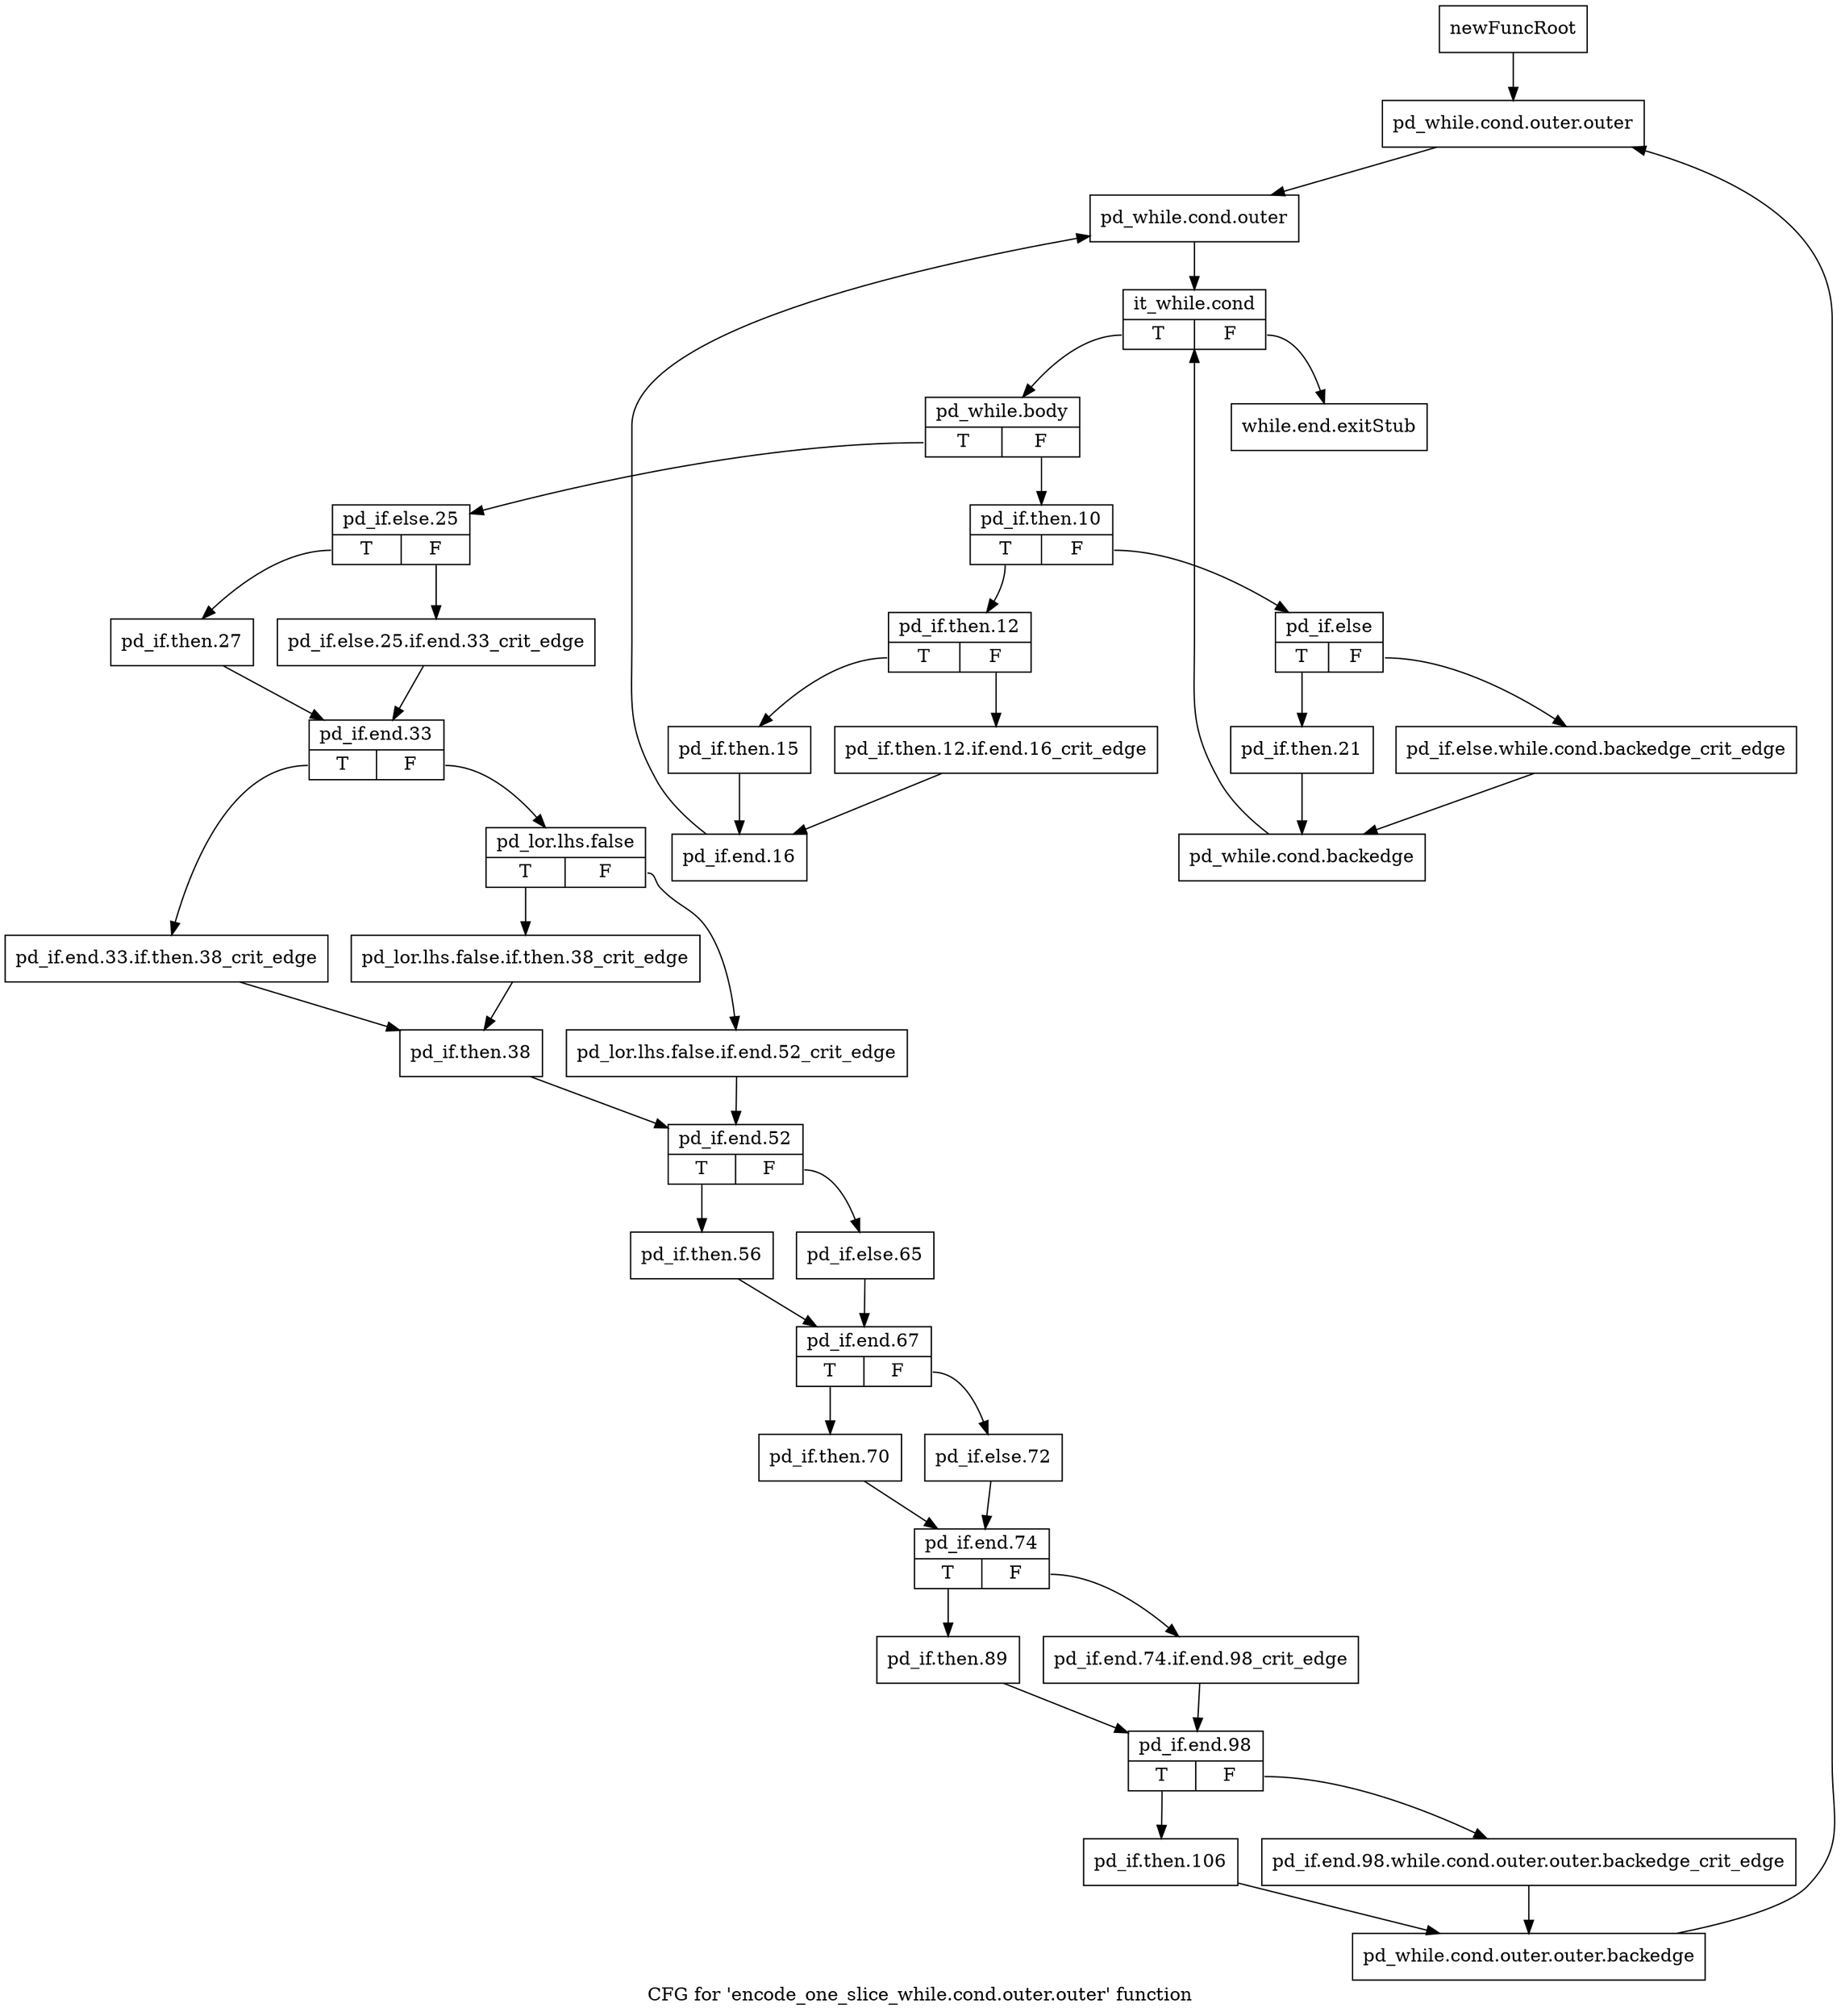 digraph "CFG for 'encode_one_slice_while.cond.outer.outer' function" {
	label="CFG for 'encode_one_slice_while.cond.outer.outer' function";

	Node0x2eb3220 [shape=record,label="{newFuncRoot}"];
	Node0x2eb3220 -> Node0x2eb32c0;
	Node0x2eb3270 [shape=record,label="{while.end.exitStub}"];
	Node0x2eb32c0 [shape=record,label="{pd_while.cond.outer.outer}"];
	Node0x2eb32c0 -> Node0x2eb3310;
	Node0x2eb3310 [shape=record,label="{pd_while.cond.outer}"];
	Node0x2eb3310 -> Node0x2eb3360;
	Node0x2eb3360 [shape=record,label="{it_while.cond|{<s0>T|<s1>F}}"];
	Node0x2eb3360:s0 -> Node0x2eb33b0;
	Node0x2eb3360:s1 -> Node0x2eb3270;
	Node0x2eb33b0 [shape=record,label="{pd_while.body|{<s0>T|<s1>F}}"];
	Node0x2eb33b0:s0 -> Node0x2eb36d0;
	Node0x2eb33b0:s1 -> Node0x2eb3400;
	Node0x2eb3400 [shape=record,label="{pd_if.then.10|{<s0>T|<s1>F}}"];
	Node0x2eb3400:s0 -> Node0x2eb3590;
	Node0x2eb3400:s1 -> Node0x2eb3450;
	Node0x2eb3450 [shape=record,label="{pd_if.else|{<s0>T|<s1>F}}"];
	Node0x2eb3450:s0 -> Node0x2eb34f0;
	Node0x2eb3450:s1 -> Node0x2eb34a0;
	Node0x2eb34a0 [shape=record,label="{pd_if.else.while.cond.backedge_crit_edge}"];
	Node0x2eb34a0 -> Node0x2eb3540;
	Node0x2eb34f0 [shape=record,label="{pd_if.then.21}"];
	Node0x2eb34f0 -> Node0x2eb3540;
	Node0x2eb3540 [shape=record,label="{pd_while.cond.backedge}"];
	Node0x2eb3540 -> Node0x2eb3360;
	Node0x2eb3590 [shape=record,label="{pd_if.then.12|{<s0>T|<s1>F}}"];
	Node0x2eb3590:s0 -> Node0x2eb3630;
	Node0x2eb3590:s1 -> Node0x2eb35e0;
	Node0x2eb35e0 [shape=record,label="{pd_if.then.12.if.end.16_crit_edge}"];
	Node0x2eb35e0 -> Node0x2eb3680;
	Node0x2eb3630 [shape=record,label="{pd_if.then.15}"];
	Node0x2eb3630 -> Node0x2eb3680;
	Node0x2eb3680 [shape=record,label="{pd_if.end.16}"];
	Node0x2eb3680 -> Node0x2eb3310;
	Node0x2eb36d0 [shape=record,label="{pd_if.else.25|{<s0>T|<s1>F}}"];
	Node0x2eb36d0:s0 -> Node0x2eb3770;
	Node0x2eb36d0:s1 -> Node0x2eb3720;
	Node0x2eb3720 [shape=record,label="{pd_if.else.25.if.end.33_crit_edge}"];
	Node0x2eb3720 -> Node0x2eb37c0;
	Node0x2eb3770 [shape=record,label="{pd_if.then.27}"];
	Node0x2eb3770 -> Node0x2eb37c0;
	Node0x2eb37c0 [shape=record,label="{pd_if.end.33|{<s0>T|<s1>F}}"];
	Node0x2eb37c0:s0 -> Node0x2eb3900;
	Node0x2eb37c0:s1 -> Node0x2eb3810;
	Node0x2eb3810 [shape=record,label="{pd_lor.lhs.false|{<s0>T|<s1>F}}"];
	Node0x2eb3810:s0 -> Node0x2eb38b0;
	Node0x2eb3810:s1 -> Node0x2eb3860;
	Node0x2eb3860 [shape=record,label="{pd_lor.lhs.false.if.end.52_crit_edge}"];
	Node0x2eb3860 -> Node0x2eb39a0;
	Node0x2eb38b0 [shape=record,label="{pd_lor.lhs.false.if.then.38_crit_edge}"];
	Node0x2eb38b0 -> Node0x2eb3950;
	Node0x2eb3900 [shape=record,label="{pd_if.end.33.if.then.38_crit_edge}"];
	Node0x2eb3900 -> Node0x2eb3950;
	Node0x2eb3950 [shape=record,label="{pd_if.then.38}"];
	Node0x2eb3950 -> Node0x2eb39a0;
	Node0x2eb39a0 [shape=record,label="{pd_if.end.52|{<s0>T|<s1>F}}"];
	Node0x2eb39a0:s0 -> Node0x2eb3a40;
	Node0x2eb39a0:s1 -> Node0x2eb39f0;
	Node0x2eb39f0 [shape=record,label="{pd_if.else.65}"];
	Node0x2eb39f0 -> Node0x2eb3a90;
	Node0x2eb3a40 [shape=record,label="{pd_if.then.56}"];
	Node0x2eb3a40 -> Node0x2eb3a90;
	Node0x2eb3a90 [shape=record,label="{pd_if.end.67|{<s0>T|<s1>F}}"];
	Node0x2eb3a90:s0 -> Node0x2eb3b30;
	Node0x2eb3a90:s1 -> Node0x2eb3ae0;
	Node0x2eb3ae0 [shape=record,label="{pd_if.else.72}"];
	Node0x2eb3ae0 -> Node0x2eb3b80;
	Node0x2eb3b30 [shape=record,label="{pd_if.then.70}"];
	Node0x2eb3b30 -> Node0x2eb3b80;
	Node0x2eb3b80 [shape=record,label="{pd_if.end.74|{<s0>T|<s1>F}}"];
	Node0x2eb3b80:s0 -> Node0x2eb3c20;
	Node0x2eb3b80:s1 -> Node0x2eb3bd0;
	Node0x2eb3bd0 [shape=record,label="{pd_if.end.74.if.end.98_crit_edge}"];
	Node0x2eb3bd0 -> Node0x2eb3c70;
	Node0x2eb3c20 [shape=record,label="{pd_if.then.89}"];
	Node0x2eb3c20 -> Node0x2eb3c70;
	Node0x2eb3c70 [shape=record,label="{pd_if.end.98|{<s0>T|<s1>F}}"];
	Node0x2eb3c70:s0 -> Node0x2eb3d10;
	Node0x2eb3c70:s1 -> Node0x2eb3cc0;
	Node0x2eb3cc0 [shape=record,label="{pd_if.end.98.while.cond.outer.outer.backedge_crit_edge}"];
	Node0x2eb3cc0 -> Node0x2eb3d60;
	Node0x2eb3d10 [shape=record,label="{pd_if.then.106}"];
	Node0x2eb3d10 -> Node0x2eb3d60;
	Node0x2eb3d60 [shape=record,label="{pd_while.cond.outer.outer.backedge}"];
	Node0x2eb3d60 -> Node0x2eb32c0;
}
